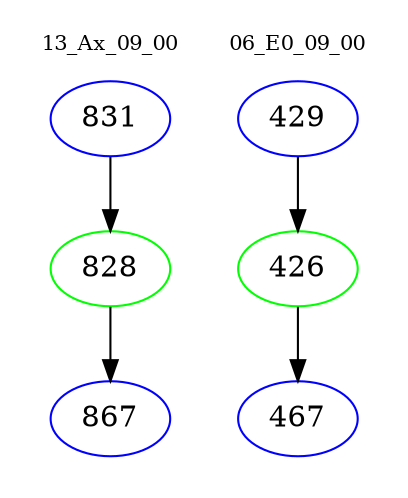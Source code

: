 digraph{
subgraph cluster_0 {
color = white
label = "13_Ax_09_00";
fontsize=10;
T0_831 [label="831", color="blue"]
T0_831 -> T0_828 [color="black"]
T0_828 [label="828", color="green"]
T0_828 -> T0_867 [color="black"]
T0_867 [label="867", color="blue"]
}
subgraph cluster_1 {
color = white
label = "06_E0_09_00";
fontsize=10;
T1_429 [label="429", color="blue"]
T1_429 -> T1_426 [color="black"]
T1_426 [label="426", color="green"]
T1_426 -> T1_467 [color="black"]
T1_467 [label="467", color="blue"]
}
}
